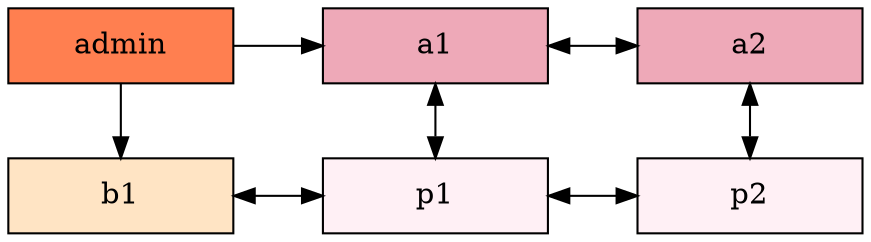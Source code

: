 digraph Matriz{ 
node [shape=box]
graph[ranksep = "0.5", nodesep="0.6"];
admin[ label = "admin", width = 1.5, style = filled, fillcolor = coral, group = 0 ];

Filab1 [label = "b1" width = 1.5 style = filled, fillcolor = bisque1, group = 0 ];

 //Enlaces de Filas

 //Columnas
//Cada una con diferente group para alinear verticalmente con los nodos
Columna1[label = "a1" width = 1.5 style = filled, fillcolor = pink2, group = a1];
Columna2[label = "a2" width = 1.5 style = filled, fillcolor = pink2, group = a2];

 //Enlaces de Columnas
Columna1->Columna2 [dir = both];

 // Alinear Raiz con Columnas
{rank = same; admin; Columna1;  Columna2; };

 // Enlaces Raiz con primera fila y columna
admin->Columna1;
admin->Filab1;

 //Creacion de nodos
//(^<---------------------- F I L A   b1---------------------->
Na1_Fb1 [label = "p1" width = 1.5 group = a1 style = filled, fillcolor = lavenderblush1];
Na2_Fb1 [label = "p2" width = 1.5 group = a2 style = filled, fillcolor = lavenderblush1];


 //Creacion de enlaces de nodos
//E N L A C E S  F I L A   b1
Columna1->Na1_Fb1 [dir = both];
Filab1->Na1_Fb1 [dir = both];
Na1_Fb1->Na2_Fb1 [dir = both];
Columna2->Na2_Fb1 [dir = both];
//Alineacion vertical de nodos con la fila
{rank = same; Filab1; Na1_Fb1; Na2_Fb1;  };

}
